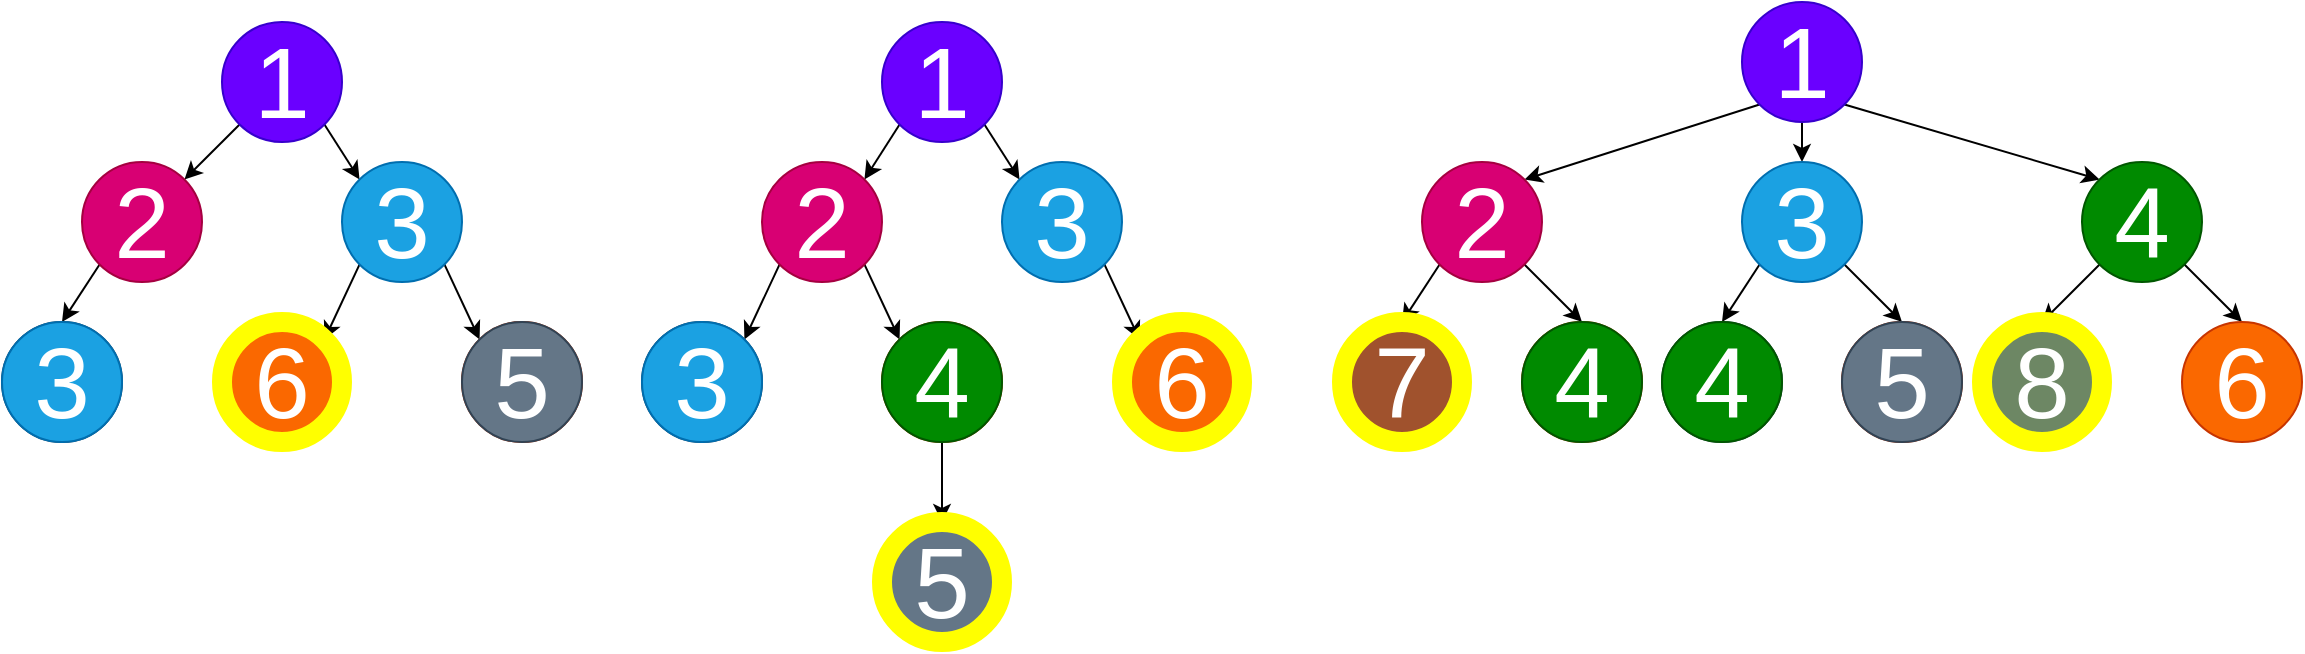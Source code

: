 <mxfile version="14.9.2" type="device"><diagram id="mVWfFsWLozS-MOyu5ggX" name="Page-1"><mxGraphModel dx="1303" dy="38" grid="1" gridSize="10" guides="1" tooltips="1" connect="1" arrows="1" fold="1" page="1" pageScale="1" pageWidth="827" pageHeight="1169" math="0" shadow="0"><root><mxCell id="0"/><mxCell id="1" parent="0"/><mxCell id="23WeEphlc2_AisS6GI4j-1" style="orthogonalLoop=1;jettySize=auto;html=1;exitX=0;exitY=1;exitDx=0;exitDy=0;entryX=1;entryY=0;entryDx=0;entryDy=0;rounded=0;fontSize=50;verticalAlign=middle;" edge="1" parent="1" source="23WeEphlc2_AisS6GI4j-3" target="23WeEphlc2_AisS6GI4j-5"><mxGeometry relative="1" as="geometry"/></mxCell><mxCell id="23WeEphlc2_AisS6GI4j-2" style="edgeStyle=none;rounded=0;orthogonalLoop=1;jettySize=auto;html=1;exitX=1;exitY=1;exitDx=0;exitDy=0;entryX=0;entryY=0;entryDx=0;entryDy=0;fontSize=50;verticalAlign=middle;" edge="1" parent="1" source="23WeEphlc2_AisS6GI4j-3" target="23WeEphlc2_AisS6GI4j-8"><mxGeometry relative="1" as="geometry"/></mxCell><mxCell id="23WeEphlc2_AisS6GI4j-3" value="1" style="ellipse;whiteSpace=wrap;html=1;aspect=fixed;fillColor=#6a00ff;strokeColor=#3700CC;fontColor=#ffffff;fontSize=50;verticalAlign=middle;" vertex="1" parent="1"><mxGeometry x="520" y="1470" width="60" height="60" as="geometry"/></mxCell><mxCell id="23WeEphlc2_AisS6GI4j-4" style="edgeStyle=none;rounded=0;orthogonalLoop=1;jettySize=auto;html=1;exitX=0;exitY=1;exitDx=0;exitDy=0;entryX=0.5;entryY=0;entryDx=0;entryDy=0;fontSize=50;verticalAlign=middle;" edge="1" parent="1" source="23WeEphlc2_AisS6GI4j-5" target="23WeEphlc2_AisS6GI4j-9"><mxGeometry relative="1" as="geometry"/></mxCell><mxCell id="23WeEphlc2_AisS6GI4j-5" value="2" style="ellipse;whiteSpace=wrap;html=1;aspect=fixed;fontSize=50;fillColor=#d80073;strokeColor=#A50040;fontColor=#ffffff;verticalAlign=middle;" vertex="1" parent="1"><mxGeometry x="450" y="1540" width="60" height="60" as="geometry"/></mxCell><mxCell id="23WeEphlc2_AisS6GI4j-6" style="edgeStyle=none;rounded=0;orthogonalLoop=1;jettySize=auto;html=1;exitX=0;exitY=1;exitDx=0;exitDy=0;entryX=1;entryY=0;entryDx=0;entryDy=0;fontSize=50;verticalAlign=middle;" edge="1" parent="1" source="23WeEphlc2_AisS6GI4j-8" target="23WeEphlc2_AisS6GI4j-10"><mxGeometry relative="1" as="geometry"/></mxCell><mxCell id="23WeEphlc2_AisS6GI4j-7" style="edgeStyle=none;rounded=0;orthogonalLoop=1;jettySize=auto;html=1;exitX=1;exitY=1;exitDx=0;exitDy=0;entryX=0;entryY=0;entryDx=0;entryDy=0;fontSize=50;verticalAlign=middle;" edge="1" parent="1" source="23WeEphlc2_AisS6GI4j-8" target="23WeEphlc2_AisS6GI4j-11"><mxGeometry relative="1" as="geometry"/></mxCell><mxCell id="23WeEphlc2_AisS6GI4j-8" value="3" style="ellipse;whiteSpace=wrap;html=1;aspect=fixed;fontSize=50;fillColor=#1ba1e2;strokeColor=#006EAF;fontColor=#ffffff;verticalAlign=middle;" vertex="1" parent="1"><mxGeometry x="580" y="1540" width="60" height="60" as="geometry"/></mxCell><mxCell id="23WeEphlc2_AisS6GI4j-9" value="5" style="ellipse;whiteSpace=wrap;html=1;aspect=fixed;fontSize=50;fillColor=#647687;strokeColor=#314354;fontColor=#ffffff;verticalAlign=middle;" vertex="1" parent="1"><mxGeometry x="410" y="1620" width="60" height="60" as="geometry"/></mxCell><mxCell id="23WeEphlc2_AisS6GI4j-10" value="5" style="ellipse;whiteSpace=wrap;html=1;aspect=fixed;fontSize=50;fillColor=#647687;strokeColor=#314354;fontColor=#ffffff;verticalAlign=middle;" vertex="1" parent="1"><mxGeometry x="520" y="1620" width="60" height="60" as="geometry"/></mxCell><mxCell id="23WeEphlc2_AisS6GI4j-11" value="&lt;font style=&quot;font-size: 50px;&quot; color=&quot;#FFFFFF&quot;&gt;6&lt;/font&gt;" style="ellipse;whiteSpace=wrap;html=1;aspect=fixed;fontSize=50;fillColor=#fa6800;strokeColor=#C73500;fontColor=#000000;verticalAlign=middle;" vertex="1" parent="1"><mxGeometry x="640" y="1620" width="60" height="60" as="geometry"/></mxCell><mxCell id="23WeEphlc2_AisS6GI4j-12" style="orthogonalLoop=1;jettySize=auto;html=1;exitX=0;exitY=1;exitDx=0;exitDy=0;entryX=1;entryY=0;entryDx=0;entryDy=0;rounded=0;fontSize=50;verticalAlign=middle;" edge="1" parent="1" source="23WeEphlc2_AisS6GI4j-14" target="23WeEphlc2_AisS6GI4j-17"><mxGeometry relative="1" as="geometry"/></mxCell><mxCell id="23WeEphlc2_AisS6GI4j-13" style="edgeStyle=none;rounded=0;orthogonalLoop=1;jettySize=auto;html=1;exitX=1;exitY=1;exitDx=0;exitDy=0;entryX=0;entryY=0;entryDx=0;entryDy=0;fontSize=50;verticalAlign=middle;" edge="1" parent="1" source="23WeEphlc2_AisS6GI4j-14" target="23WeEphlc2_AisS6GI4j-19"><mxGeometry relative="1" as="geometry"/></mxCell><mxCell id="23WeEphlc2_AisS6GI4j-14" value="1" style="ellipse;whiteSpace=wrap;html=1;aspect=fixed;fillColor=#6a00ff;strokeColor=#3700CC;fontColor=#ffffff;fontSize=50;verticalAlign=middle;" vertex="1" parent="1"><mxGeometry x="850" y="1470" width="60" height="60" as="geometry"/></mxCell><mxCell id="23WeEphlc2_AisS6GI4j-15" style="edgeStyle=none;rounded=0;orthogonalLoop=1;jettySize=auto;html=1;exitX=1;exitY=1;exitDx=0;exitDy=0;entryX=0;entryY=0;entryDx=0;entryDy=0;fontSize=50;verticalAlign=middle;" edge="1" parent="1" source="23WeEphlc2_AisS6GI4j-17" target="23WeEphlc2_AisS6GI4j-22"><mxGeometry relative="1" as="geometry"/></mxCell><mxCell id="23WeEphlc2_AisS6GI4j-16" style="edgeStyle=none;rounded=0;orthogonalLoop=1;jettySize=auto;html=1;exitX=0;exitY=1;exitDx=0;exitDy=0;entryX=1;entryY=0;entryDx=0;entryDy=0;fontSize=50;verticalAlign=middle;" edge="1" parent="1" source="23WeEphlc2_AisS6GI4j-17" target="23WeEphlc2_AisS6GI4j-20"><mxGeometry relative="1" as="geometry"/></mxCell><mxCell id="23WeEphlc2_AisS6GI4j-17" value="2" style="ellipse;whiteSpace=wrap;html=1;aspect=fixed;fontSize=50;fillColor=#d80073;strokeColor=#A50040;fontColor=#ffffff;verticalAlign=middle;" vertex="1" parent="1"><mxGeometry x="790" y="1540" width="60" height="60" as="geometry"/></mxCell><mxCell id="23WeEphlc2_AisS6GI4j-18" style="edgeStyle=none;rounded=0;orthogonalLoop=1;jettySize=auto;html=1;exitX=1;exitY=1;exitDx=0;exitDy=0;entryX=0;entryY=0;entryDx=0;entryDy=0;fontSize=50;verticalAlign=middle;" edge="1" parent="1" source="23WeEphlc2_AisS6GI4j-19" target="23WeEphlc2_AisS6GI4j-23"><mxGeometry relative="1" as="geometry"/></mxCell><mxCell id="23WeEphlc2_AisS6GI4j-19" value="3" style="ellipse;whiteSpace=wrap;html=1;aspect=fixed;fontSize=50;fillColor=#1ba1e2;strokeColor=#006EAF;fontColor=#ffffff;verticalAlign=middle;" vertex="1" parent="1"><mxGeometry x="910" y="1540" width="60" height="60" as="geometry"/></mxCell><mxCell id="23WeEphlc2_AisS6GI4j-20" value="5" style="ellipse;whiteSpace=wrap;html=1;aspect=fixed;fontSize=50;fillColor=#647687;strokeColor=#314354;fontColor=#ffffff;verticalAlign=middle;" vertex="1" parent="1"><mxGeometry x="730" y="1620" width="60" height="60" as="geometry"/></mxCell><mxCell id="23WeEphlc2_AisS6GI4j-21" style="edgeStyle=none;rounded=0;orthogonalLoop=1;jettySize=auto;html=1;entryX=0.5;entryY=0;entryDx=0;entryDy=0;fontSize=50;verticalAlign=middle;" edge="1" parent="1" source="23WeEphlc2_AisS6GI4j-22" target="23WeEphlc2_AisS6GI4j-24"><mxGeometry relative="1" as="geometry"/></mxCell><mxCell id="23WeEphlc2_AisS6GI4j-22" value="6" style="ellipse;whiteSpace=wrap;html=1;aspect=fixed;fontSize=50;fillColor=#fa6800;strokeColor=#C73500;fontColor=#FFFFFF;verticalAlign=middle;" vertex="1" parent="1"><mxGeometry x="850" y="1620" width="60" height="60" as="geometry"/></mxCell><mxCell id="23WeEphlc2_AisS6GI4j-23" value="5" style="ellipse;whiteSpace=wrap;html=1;aspect=fixed;fontSize=50;fillColor=#647687;strokeColor=#314354;fontColor=#ffffff;verticalAlign=middle;" vertex="1" parent="1"><mxGeometry x="970" y="1620" width="60" height="60" as="geometry"/></mxCell><mxCell id="23WeEphlc2_AisS6GI4j-24" value="7" style="ellipse;whiteSpace=wrap;html=1;aspect=fixed;fontSize=50;strokeColor=#B09500;fontColor=#FFFFFF;fillColor=#C4AD00;verticalAlign=middle;" vertex="1" parent="1"><mxGeometry x="850" y="1720" width="60" height="60" as="geometry"/></mxCell><mxCell id="23WeEphlc2_AisS6GI4j-25" style="orthogonalLoop=1;jettySize=auto;html=1;exitX=0;exitY=1;exitDx=0;exitDy=0;entryX=1;entryY=0;entryDx=0;entryDy=0;rounded=0;fontSize=50;verticalAlign=middle;" edge="1" parent="1" source="23WeEphlc2_AisS6GI4j-28" target="23WeEphlc2_AisS6GI4j-31"><mxGeometry relative="1" as="geometry"/></mxCell><mxCell id="23WeEphlc2_AisS6GI4j-26" style="edgeStyle=none;rounded=0;orthogonalLoop=1;jettySize=auto;html=1;exitX=1;exitY=1;exitDx=0;exitDy=0;entryX=0;entryY=0;entryDx=0;entryDy=0;fontSize=50;verticalAlign=middle;" edge="1" parent="1" source="23WeEphlc2_AisS6GI4j-28" target="23WeEphlc2_AisS6GI4j-34"><mxGeometry relative="1" as="geometry"/></mxCell><mxCell id="23WeEphlc2_AisS6GI4j-27" style="edgeStyle=none;rounded=0;orthogonalLoop=1;jettySize=auto;html=1;entryX=0.5;entryY=0;entryDx=0;entryDy=0;fontSize=50;verticalAlign=middle;" edge="1" parent="1" source="23WeEphlc2_AisS6GI4j-28" target="23WeEphlc2_AisS6GI4j-40"><mxGeometry relative="1" as="geometry"/></mxCell><mxCell id="23WeEphlc2_AisS6GI4j-28" value="1" style="ellipse;whiteSpace=wrap;html=1;aspect=fixed;fillColor=#6a00ff;strokeColor=#3700CC;fontColor=#ffffff;fontSize=50;verticalAlign=middle;" vertex="1" parent="1"><mxGeometry x="1280" y="1460" width="60" height="60" as="geometry"/></mxCell><mxCell id="23WeEphlc2_AisS6GI4j-29" style="edgeStyle=none;rounded=0;orthogonalLoop=1;jettySize=auto;html=1;exitX=1;exitY=1;exitDx=0;exitDy=0;entryX=0.5;entryY=0;entryDx=0;entryDy=0;fontSize=50;verticalAlign=middle;" edge="1" parent="1" source="23WeEphlc2_AisS6GI4j-31" target="23WeEphlc2_AisS6GI4j-36"><mxGeometry relative="1" as="geometry"/></mxCell><mxCell id="23WeEphlc2_AisS6GI4j-30" style="edgeStyle=none;rounded=0;orthogonalLoop=1;jettySize=auto;html=1;exitX=0;exitY=1;exitDx=0;exitDy=0;entryX=0.5;entryY=0;entryDx=0;entryDy=0;fontSize=50;verticalAlign=middle;" edge="1" parent="1" source="23WeEphlc2_AisS6GI4j-31" target="23WeEphlc2_AisS6GI4j-35"><mxGeometry relative="1" as="geometry"/></mxCell><mxCell id="23WeEphlc2_AisS6GI4j-31" value="2" style="ellipse;whiteSpace=wrap;html=1;aspect=fixed;fontSize=50;fillColor=#d80073;strokeColor=#A50040;fontColor=#ffffff;verticalAlign=middle;" vertex="1" parent="1"><mxGeometry x="1120" y="1540" width="60" height="60" as="geometry"/></mxCell><mxCell id="23WeEphlc2_AisS6GI4j-32" style="edgeStyle=none;rounded=0;orthogonalLoop=1;jettySize=auto;html=1;exitX=0;exitY=1;exitDx=0;exitDy=0;entryX=0.5;entryY=0;entryDx=0;entryDy=0;fontSize=50;verticalAlign=middle;" edge="1" parent="1" source="23WeEphlc2_AisS6GI4j-34" target="23WeEphlc2_AisS6GI4j-43"><mxGeometry relative="1" as="geometry"/></mxCell><mxCell id="23WeEphlc2_AisS6GI4j-33" style="edgeStyle=none;rounded=0;orthogonalLoop=1;jettySize=auto;html=1;exitX=1;exitY=1;exitDx=0;exitDy=0;entryX=0.5;entryY=0;entryDx=0;entryDy=0;fontSize=50;verticalAlign=middle;" edge="1" parent="1" source="23WeEphlc2_AisS6GI4j-34" target="23WeEphlc2_AisS6GI4j-37"><mxGeometry relative="1" as="geometry"/></mxCell><mxCell id="23WeEphlc2_AisS6GI4j-34" value="4" style="ellipse;whiteSpace=wrap;html=1;aspect=fixed;fontSize=50;fillColor=#008a00;strokeColor=#005700;fontColor=#ffffff;verticalAlign=middle;" vertex="1" parent="1"><mxGeometry x="1450" y="1540" width="60" height="60" as="geometry"/></mxCell><mxCell id="23WeEphlc2_AisS6GI4j-35" value="5" style="ellipse;whiteSpace=wrap;html=1;aspect=fixed;fontSize=50;fillColor=#647687;strokeColor=#314354;fontColor=#ffffff;verticalAlign=middle;" vertex="1" parent="1"><mxGeometry x="1080" y="1620" width="60" height="60" as="geometry"/></mxCell><mxCell id="23WeEphlc2_AisS6GI4j-36" value="6" style="ellipse;whiteSpace=wrap;html=1;aspect=fixed;fontSize=50;fillColor=#fa6800;strokeColor=#C73500;fontColor=#FFFFFF;verticalAlign=middle;" vertex="1" parent="1"><mxGeometry x="1170" y="1620" width="60" height="60" as="geometry"/></mxCell><mxCell id="23WeEphlc2_AisS6GI4j-37" value="6" style="ellipse;whiteSpace=wrap;html=1;aspect=fixed;fontSize=50;fillColor=#fa6800;strokeColor=#C73500;fontColor=#FFFFFF;verticalAlign=middle;" vertex="1" parent="1"><mxGeometry x="1500" y="1620" width="60" height="60" as="geometry"/></mxCell><mxCell id="23WeEphlc2_AisS6GI4j-38" style="edgeStyle=none;rounded=0;orthogonalLoop=1;jettySize=auto;html=1;exitX=0;exitY=1;exitDx=0;exitDy=0;entryX=0.5;entryY=0;entryDx=0;entryDy=0;fontSize=50;verticalAlign=middle;" edge="1" parent="1" source="23WeEphlc2_AisS6GI4j-40" target="23WeEphlc2_AisS6GI4j-41"><mxGeometry relative="1" as="geometry"/></mxCell><mxCell id="23WeEphlc2_AisS6GI4j-39" style="edgeStyle=none;rounded=0;orthogonalLoop=1;jettySize=auto;html=1;exitX=1;exitY=1;exitDx=0;exitDy=0;entryX=0.5;entryY=0;entryDx=0;entryDy=0;fontSize=50;verticalAlign=middle;" edge="1" parent="1" source="23WeEphlc2_AisS6GI4j-40" target="23WeEphlc2_AisS6GI4j-42"><mxGeometry relative="1" as="geometry"/></mxCell><mxCell id="23WeEphlc2_AisS6GI4j-40" value="3" style="ellipse;whiteSpace=wrap;html=1;aspect=fixed;fontSize=50;fillColor=#1ba1e2;strokeColor=#006EAF;fontColor=#ffffff;verticalAlign=middle;" vertex="1" parent="1"><mxGeometry x="1280" y="1540" width="60" height="60" as="geometry"/></mxCell><mxCell id="23WeEphlc2_AisS6GI4j-41" value="5" style="ellipse;whiteSpace=wrap;html=1;aspect=fixed;fontSize=50;fillColor=#647687;strokeColor=#314354;fontColor=#ffffff;verticalAlign=middle;" vertex="1" parent="1"><mxGeometry x="1240" y="1620" width="60" height="60" as="geometry"/></mxCell><mxCell id="23WeEphlc2_AisS6GI4j-42" value="6" style="ellipse;whiteSpace=wrap;html=1;aspect=fixed;fontSize=50;fillColor=#fa6800;strokeColor=#C73500;fontColor=#FFFFFF;verticalAlign=middle;" vertex="1" parent="1"><mxGeometry x="1330" y="1620" width="60" height="60" as="geometry"/></mxCell><mxCell id="23WeEphlc2_AisS6GI4j-43" value="8" style="ellipse;whiteSpace=wrap;html=1;aspect=fixed;fontSize=50;fillColor=#6d8764;fontColor=#ffffff;verticalAlign=middle;strokeWidth=10;strokeColor=#FFFF00;" vertex="1" parent="1"><mxGeometry x="1400" y="1620" width="60" height="60" as="geometry"/></mxCell><mxCell id="23WeEphlc2_AisS6GI4j-181" value="3" style="ellipse;whiteSpace=wrap;html=1;aspect=fixed;fontSize=50;fillColor=#1ba1e2;strokeColor=#006EAF;fontColor=#ffffff;verticalAlign=middle;" vertex="1" parent="1"><mxGeometry x="410" y="1620" width="60" height="60" as="geometry"/></mxCell><mxCell id="23WeEphlc2_AisS6GI4j-182" value="3" style="ellipse;whiteSpace=wrap;html=1;aspect=fixed;fontSize=50;fillColor=#1ba1e2;strokeColor=#006EAF;fontColor=#ffffff;verticalAlign=middle;" vertex="1" parent="1"><mxGeometry x="730" y="1620" width="60" height="60" as="geometry"/></mxCell><mxCell id="23WeEphlc2_AisS6GI4j-183" value="7" style="ellipse;whiteSpace=wrap;html=1;aspect=fixed;fontSize=50;fillColor=#a0522d;fontColor=#ffffff;verticalAlign=middle;strokeWidth=10;strokeColor=#FFFF00;" vertex="1" parent="1"><mxGeometry x="1080" y="1620" width="60" height="60" as="geometry"/></mxCell><mxCell id="23WeEphlc2_AisS6GI4j-184" value="4" style="ellipse;whiteSpace=wrap;html=1;aspect=fixed;fontSize=50;fillColor=#008a00;strokeColor=#005700;fontColor=#ffffff;verticalAlign=middle;" vertex="1" parent="1"><mxGeometry x="1170" y="1620" width="60" height="60" as="geometry"/></mxCell><mxCell id="23WeEphlc2_AisS6GI4j-185" value="4" style="ellipse;whiteSpace=wrap;html=1;aspect=fixed;fontSize=50;fillColor=#008a00;strokeColor=#005700;fontColor=#ffffff;verticalAlign=middle;" vertex="1" parent="1"><mxGeometry x="1240" y="1620" width="60" height="60" as="geometry"/></mxCell><mxCell id="23WeEphlc2_AisS6GI4j-186" value="4" style="ellipse;whiteSpace=wrap;html=1;aspect=fixed;fontSize=50;fillColor=#008a00;strokeColor=#005700;fontColor=#ffffff;verticalAlign=middle;" vertex="1" parent="1"><mxGeometry x="850" y="1620" width="60" height="60" as="geometry"/></mxCell><mxCell id="23WeEphlc2_AisS6GI4j-187" value="6" style="ellipse;whiteSpace=wrap;html=1;aspect=fixed;fontSize=50;fillColor=#fa6800;verticalAlign=middle;strokeWidth=10;fontColor=#FFFFFF;strokeColor=#FFFF00;" vertex="1" parent="1"><mxGeometry x="970" y="1620" width="60" height="60" as="geometry"/></mxCell><mxCell id="23WeEphlc2_AisS6GI4j-188" value="6" style="ellipse;whiteSpace=wrap;html=1;aspect=fixed;fontSize=50;fillColor=#fa6800;verticalAlign=middle;strokeWidth=10;fontColor=#FFFFFF;strokeColor=#FFFF00;" vertex="1" parent="1"><mxGeometry x="520" y="1620" width="60" height="60" as="geometry"/></mxCell><mxCell id="23WeEphlc2_AisS6GI4j-189" value="5" style="ellipse;whiteSpace=wrap;html=1;aspect=fixed;fontSize=50;fillColor=#647687;strokeColor=#314354;fontColor=#ffffff;verticalAlign=middle;" vertex="1" parent="1"><mxGeometry x="1330" y="1620" width="60" height="60" as="geometry"/></mxCell><mxCell id="23WeEphlc2_AisS6GI4j-190" value="5" style="ellipse;whiteSpace=wrap;html=1;aspect=fixed;fontSize=50;fillColor=#647687;fontColor=#ffffff;verticalAlign=middle;strokeWidth=10;strokeColor=#FFFF00;" vertex="1" parent="1"><mxGeometry x="850" y="1720" width="60" height="60" as="geometry"/></mxCell><mxCell id="23WeEphlc2_AisS6GI4j-191" value="5" style="ellipse;whiteSpace=wrap;html=1;aspect=fixed;fontSize=50;fillColor=#647687;strokeColor=#314354;fontColor=#ffffff;verticalAlign=middle;" vertex="1" parent="1"><mxGeometry x="640" y="1620" width="60" height="60" as="geometry"/></mxCell></root></mxGraphModel></diagram></mxfile>